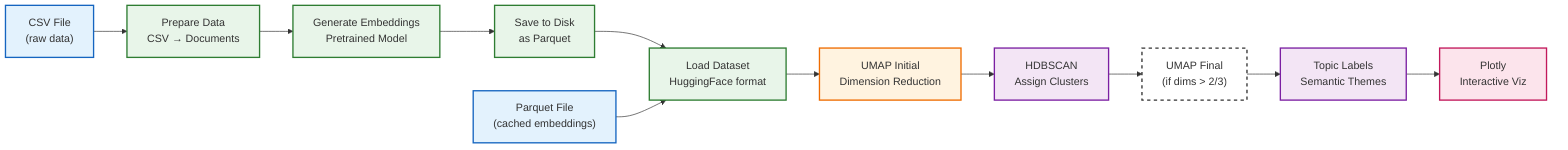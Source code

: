flowchart LR
    %% Input nodes
    csv["CSV File<br/>(raw data)"]
    parquet["Parquet File<br/>(cached embeddings)"]

    %% Processing nodes
    prep["Prepare Data<br/>CSV → Documents"]
    embed["Generate Embeddings<br/>Pretrained Model"]
    save["Save to Disk<br/>as Parquet"]
    load["Load Dataset<br/>HuggingFace format"]
    umap1["UMAP Initial<br/>Dimension Reduction"]
    cluster["HDBSCAN<br/>Assign Clusters"]
    umap2["UMAP Final<br/>(if dims > 2/3)"]
    topics["Topic Labels<br/>Semantic Themes"]
    viz["Plotly<br/>Interactive Viz"]

    %% Connections
    csv --> prep
    prep --> embed
    embed --> save
    save --> load
    parquet --> load
    load --> umap1
    umap1 --> cluster
    cluster --> umap2
    umap2 --> topics
    topics --> viz

    %% Styles
    classDef input fill:#e3f2fd,stroke:#1565c0,stroke-width:2px
    classDef process fill:#e8f5e9,stroke:#2e7d32,stroke-width:2px
    classDef dimreduce fill:#fff3e0,stroke:#ef6c00,stroke-width:2px
    classDef cluster fill:#f3e5f5,stroke:#7b1fa2,stroke-width:2px
    classDef viz fill:#fce4ec,stroke:#c2185b,stroke-width:2px
    classDef optional fill:#fff,stroke:#333,stroke-width:2px,stroke-dasharray: 5 5

    class csv,parquet input
    class prep,embed,save,load process
    class umap1,umap2 dimreduce
    class cluster,topics cluster
    class viz viz
    class umap2 optional